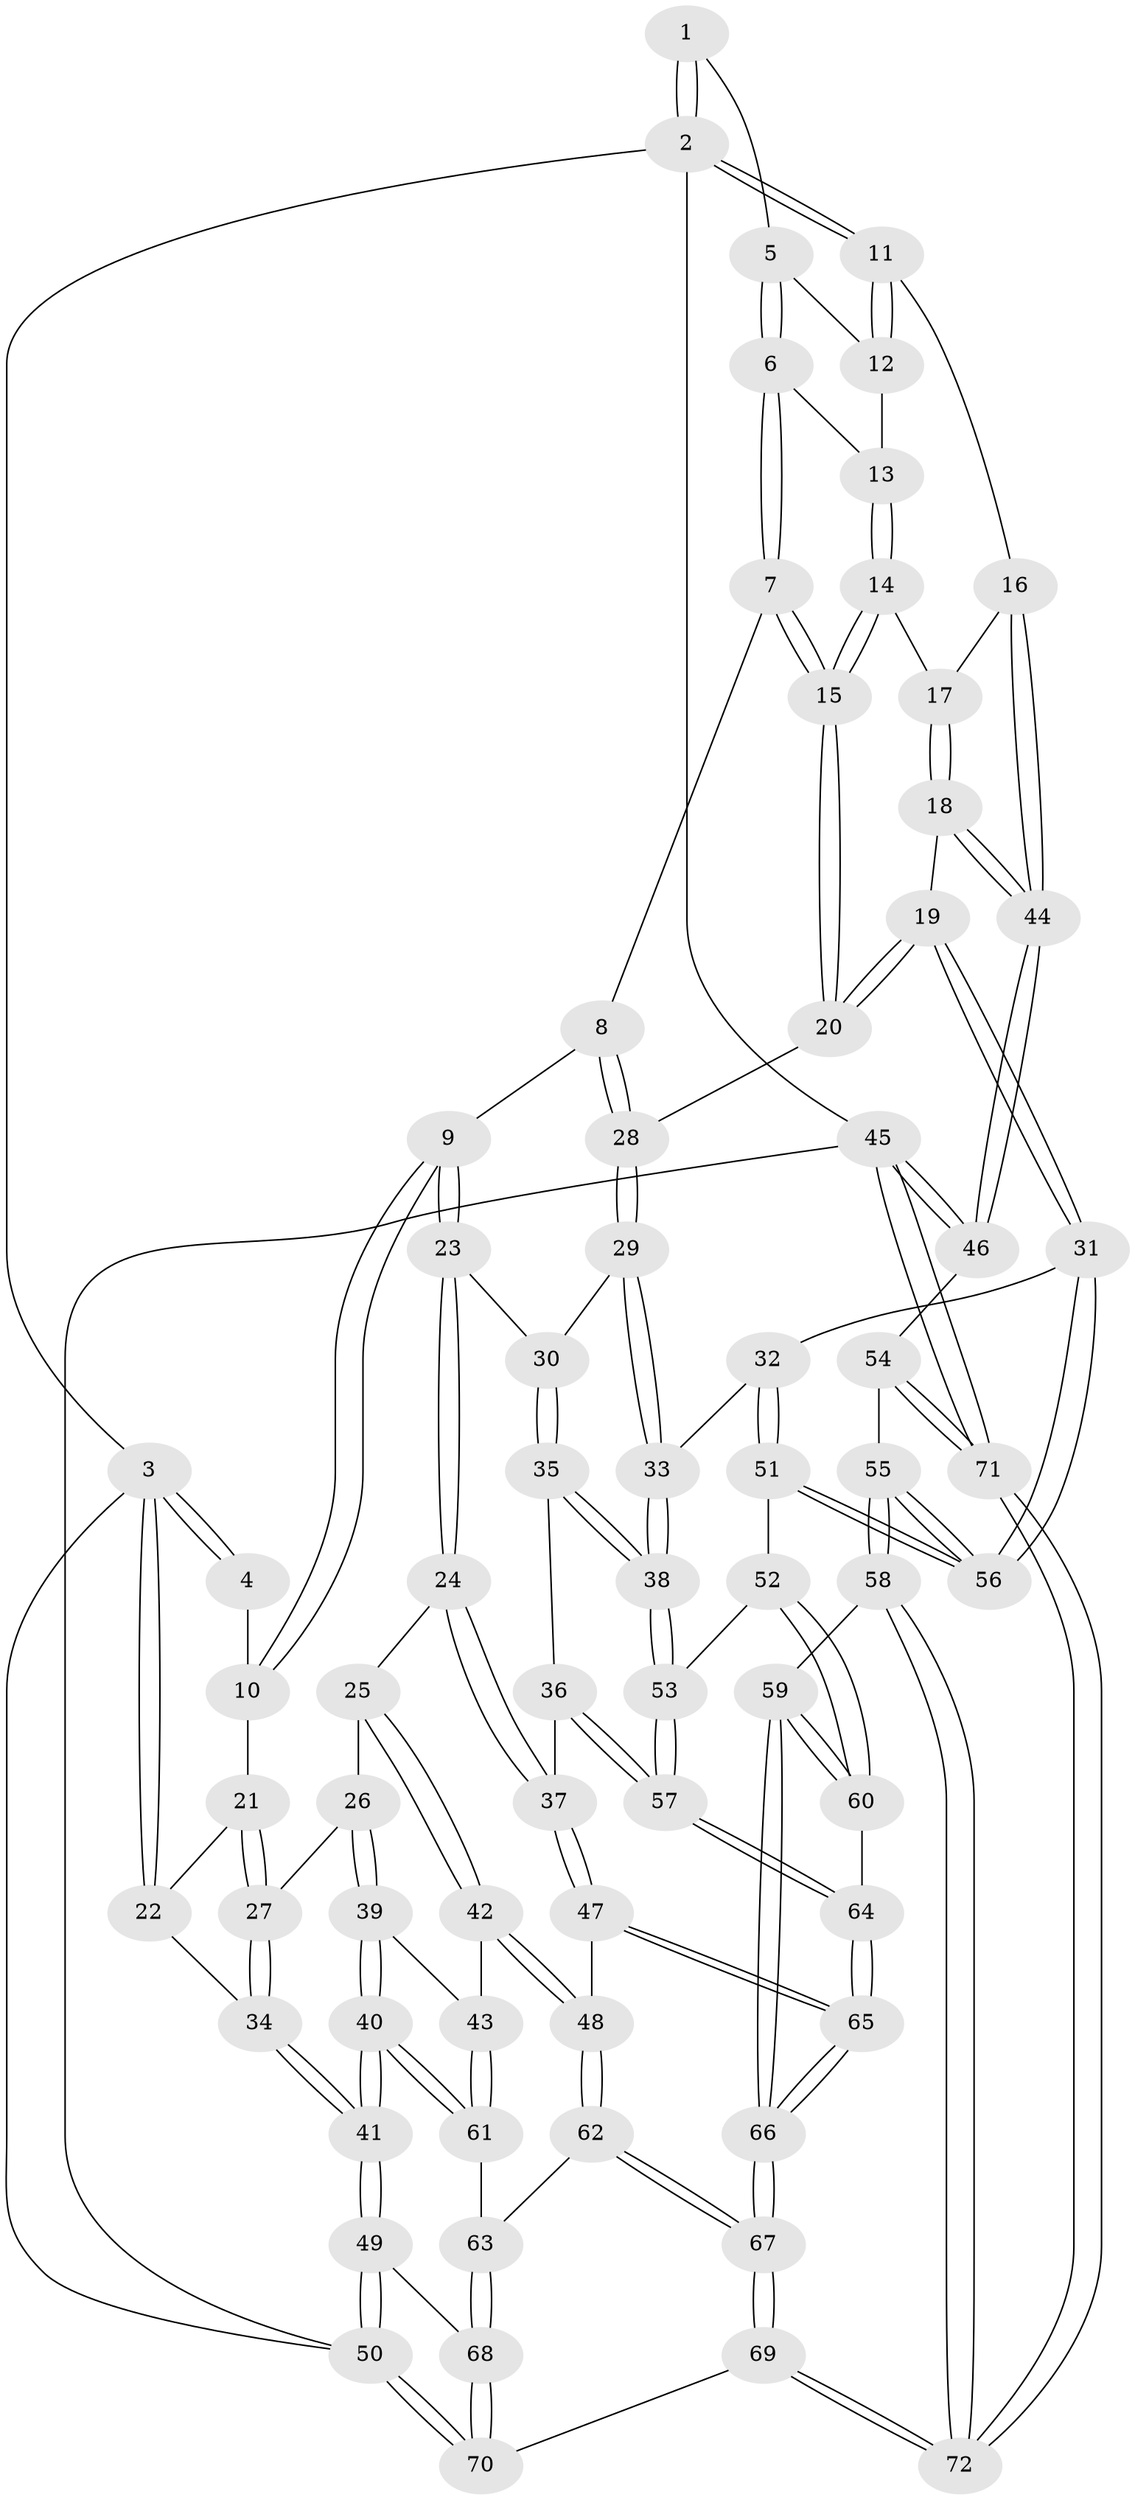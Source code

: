 // coarse degree distribution, {3: 0.16279069767441862, 6: 0.09302325581395349, 5: 0.3953488372093023, 4: 0.3488372093023256}
// Generated by graph-tools (version 1.1) at 2025/24/03/03/25 07:24:40]
// undirected, 72 vertices, 177 edges
graph export_dot {
graph [start="1"]
  node [color=gray90,style=filled];
  1 [pos="+0.8167742683642869+0"];
  2 [pos="+1+0"];
  3 [pos="+0+0"];
  4 [pos="+0.35803307631261244+0"];
  5 [pos="+0.7099425042670066+0.10251442853269443"];
  6 [pos="+0.6687638206392473+0.19169966755424087"];
  7 [pos="+0.5421830829124827+0.2612020861255433"];
  8 [pos="+0.5189574614501621+0.27243048157281047"];
  9 [pos="+0.4133548760303579+0.24575525827998063"];
  10 [pos="+0.36107094627499725+0.21036810364039124"];
  11 [pos="+1+0.17134367823808447"];
  12 [pos="+0.8912554898463799+0.18207381550681592"];
  13 [pos="+0.786452367244721+0.27550028655337744"];
  14 [pos="+0.8282329549730202+0.3102675128321066"];
  15 [pos="+0.7931856384349038+0.44264410703665874"];
  16 [pos="+1+0.20860887156356997"];
  17 [pos="+0.9055623145787753+0.31267052899318226"];
  18 [pos="+0.912175686225089+0.5419519216114917"];
  19 [pos="+0.8171642673089473+0.5426946530008905"];
  20 [pos="+0.7917631486388947+0.4542873339751886"];
  21 [pos="+0.17272758340016062+0.25096213494253267"];
  22 [pos="+0+0.00950645711030775"];
  23 [pos="+0.34375487614125627+0.4722588851733377"];
  24 [pos="+0.2922181891949301+0.533440915618591"];
  25 [pos="+0.16038424448001165+0.4976418845020569"];
  26 [pos="+0.13810626986693186+0.4826212768436379"];
  27 [pos="+0.1361252137322233+0.46833807547896894"];
  28 [pos="+0.5590129086740214+0.4049334192590932"];
  29 [pos="+0.5616115312985765+0.4421175095526421"];
  30 [pos="+0.4417395031629105+0.543207274777977"];
  31 [pos="+0.8066460336569852+0.5523121040737421"];
  32 [pos="+0.6843351900856687+0.5638608998757669"];
  33 [pos="+0.6089934558018462+0.5465485033215282"];
  34 [pos="+0+0.37542835216597337"];
  35 [pos="+0.43333686677664+0.579495172412404"];
  36 [pos="+0.40996149518525876+0.6091500458087209"];
  37 [pos="+0.33256773497016784+0.6539371261567538"];
  38 [pos="+0.5743541082208246+0.6143461387171382"];
  39 [pos="+0.09042103068129363+0.5322894335810129"];
  40 [pos="+0+0.6663684099491654"];
  41 [pos="+0+0.6683706292169647"];
  42 [pos="+0.2019670794684704+0.6795094515455231"];
  43 [pos="+0.13084748972208585+0.6893883751608296"];
  44 [pos="+1+0.6125918612013238"];
  45 [pos="+1+1"];
  46 [pos="+1+0.693128555546106"];
  47 [pos="+0.3276727839829873+0.6721255298895114"];
  48 [pos="+0.28501996135372853+0.7090448882830428"];
  49 [pos="+0+0.8132418114055623"];
  50 [pos="+0+1"];
  51 [pos="+0.6922403658725225+0.6768510847373831"];
  52 [pos="+0.6682917830194447+0.6861830026942825"];
  53 [pos="+0.5596455080127689+0.6833277757994581"];
  54 [pos="+0.9678472450027322+0.7776212081595363"];
  55 [pos="+0.8167757447716639+0.8236561502835394"];
  56 [pos="+0.793280252111093+0.735007032178216"];
  57 [pos="+0.5578751886896411+0.6865117996469152"];
  58 [pos="+0.8110703328894225+0.8311067154112435"];
  59 [pos="+0.723593056902717+0.8273179890204079"];
  60 [pos="+0.6815919552272228+0.8016101891214645"];
  61 [pos="+0.08100506991038772+0.725062261002431"];
  62 [pos="+0.27684415066043633+0.7662645449194748"];
  63 [pos="+0.12022080831939438+0.8188416403980907"];
  64 [pos="+0.5429452585001571+0.7416853954300174"];
  65 [pos="+0.5059805910818869+0.7720627302043416"];
  66 [pos="+0.43537081669043487+1"];
  67 [pos="+0.3852356398789159+1"];
  68 [pos="+0.10072179288171457+0.9089745064254776"];
  69 [pos="+0.3811392462481307+1"];
  70 [pos="+0.291566195047767+1"];
  71 [pos="+0.9614899623983924+1"];
  72 [pos="+0.8329232655514349+1"];
  1 -- 2;
  1 -- 2;
  1 -- 5;
  2 -- 3;
  2 -- 11;
  2 -- 11;
  2 -- 45;
  3 -- 4;
  3 -- 4;
  3 -- 22;
  3 -- 22;
  3 -- 50;
  4 -- 10;
  5 -- 6;
  5 -- 6;
  5 -- 12;
  6 -- 7;
  6 -- 7;
  6 -- 13;
  7 -- 8;
  7 -- 15;
  7 -- 15;
  8 -- 9;
  8 -- 28;
  8 -- 28;
  9 -- 10;
  9 -- 10;
  9 -- 23;
  9 -- 23;
  10 -- 21;
  11 -- 12;
  11 -- 12;
  11 -- 16;
  12 -- 13;
  13 -- 14;
  13 -- 14;
  14 -- 15;
  14 -- 15;
  14 -- 17;
  15 -- 20;
  15 -- 20;
  16 -- 17;
  16 -- 44;
  16 -- 44;
  17 -- 18;
  17 -- 18;
  18 -- 19;
  18 -- 44;
  18 -- 44;
  19 -- 20;
  19 -- 20;
  19 -- 31;
  19 -- 31;
  20 -- 28;
  21 -- 22;
  21 -- 27;
  21 -- 27;
  22 -- 34;
  23 -- 24;
  23 -- 24;
  23 -- 30;
  24 -- 25;
  24 -- 37;
  24 -- 37;
  25 -- 26;
  25 -- 42;
  25 -- 42;
  26 -- 27;
  26 -- 39;
  26 -- 39;
  27 -- 34;
  27 -- 34;
  28 -- 29;
  28 -- 29;
  29 -- 30;
  29 -- 33;
  29 -- 33;
  30 -- 35;
  30 -- 35;
  31 -- 32;
  31 -- 56;
  31 -- 56;
  32 -- 33;
  32 -- 51;
  32 -- 51;
  33 -- 38;
  33 -- 38;
  34 -- 41;
  34 -- 41;
  35 -- 36;
  35 -- 38;
  35 -- 38;
  36 -- 37;
  36 -- 57;
  36 -- 57;
  37 -- 47;
  37 -- 47;
  38 -- 53;
  38 -- 53;
  39 -- 40;
  39 -- 40;
  39 -- 43;
  40 -- 41;
  40 -- 41;
  40 -- 61;
  40 -- 61;
  41 -- 49;
  41 -- 49;
  42 -- 43;
  42 -- 48;
  42 -- 48;
  43 -- 61;
  43 -- 61;
  44 -- 46;
  44 -- 46;
  45 -- 46;
  45 -- 46;
  45 -- 71;
  45 -- 71;
  45 -- 50;
  46 -- 54;
  47 -- 48;
  47 -- 65;
  47 -- 65;
  48 -- 62;
  48 -- 62;
  49 -- 50;
  49 -- 50;
  49 -- 68;
  50 -- 70;
  50 -- 70;
  51 -- 52;
  51 -- 56;
  51 -- 56;
  52 -- 53;
  52 -- 60;
  52 -- 60;
  53 -- 57;
  53 -- 57;
  54 -- 55;
  54 -- 71;
  54 -- 71;
  55 -- 56;
  55 -- 56;
  55 -- 58;
  55 -- 58;
  57 -- 64;
  57 -- 64;
  58 -- 59;
  58 -- 72;
  58 -- 72;
  59 -- 60;
  59 -- 60;
  59 -- 66;
  59 -- 66;
  60 -- 64;
  61 -- 63;
  62 -- 63;
  62 -- 67;
  62 -- 67;
  63 -- 68;
  63 -- 68;
  64 -- 65;
  64 -- 65;
  65 -- 66;
  65 -- 66;
  66 -- 67;
  66 -- 67;
  67 -- 69;
  67 -- 69;
  68 -- 70;
  68 -- 70;
  69 -- 70;
  69 -- 72;
  69 -- 72;
  71 -- 72;
  71 -- 72;
}
